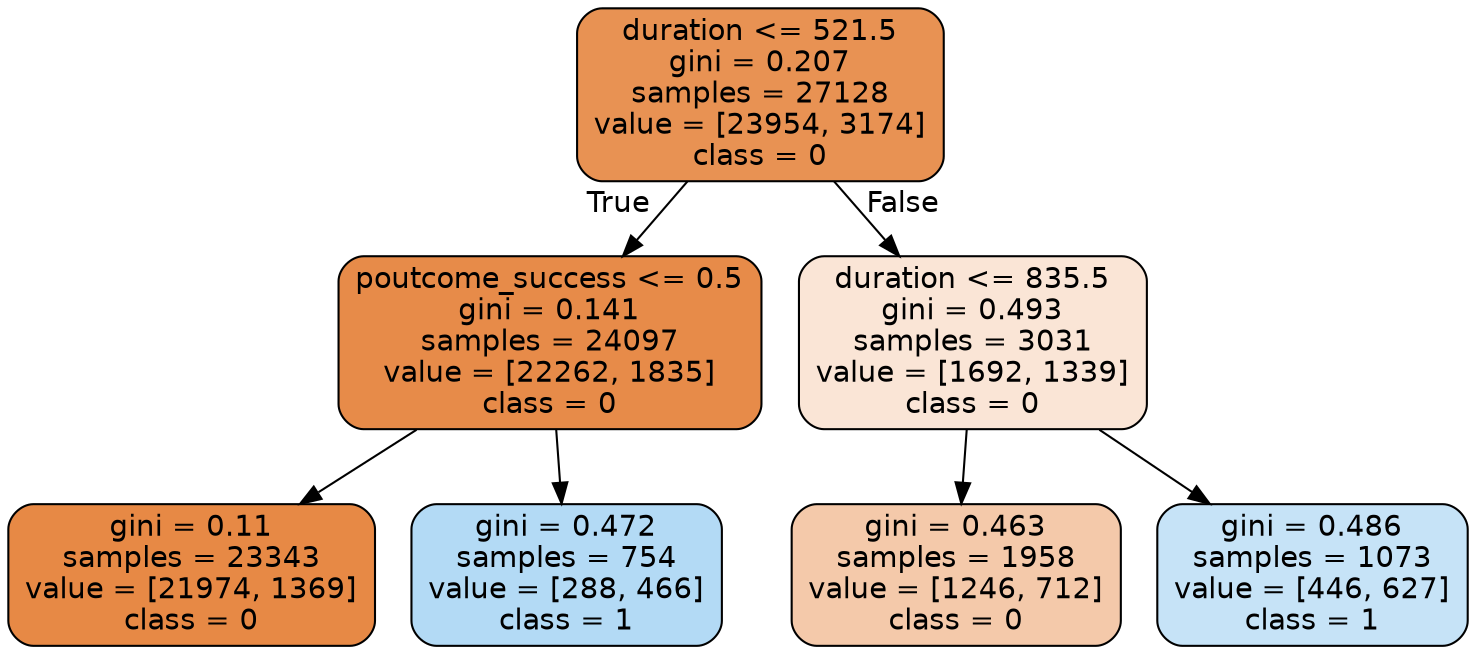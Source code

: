 digraph Tree {
node [shape=box, style="filled, rounded", color="black", fontname="helvetica"] ;
edge [fontname="helvetica"] ;
0 [label="duration <= 521.5\ngini = 0.207\nsamples = 27128\nvalue = [23954, 3174]\nclass = 0", fillcolor="#e89253"] ;
1 [label="poutcome_success <= 0.5\ngini = 0.141\nsamples = 24097\nvalue = [22262, 1835]\nclass = 0", fillcolor="#e78b49"] ;
0 -> 1 [labeldistance=2.5, labelangle=45, headlabel="True"] ;
2 [label="gini = 0.11\nsamples = 23343\nvalue = [21974, 1369]\nclass = 0", fillcolor="#e78945"] ;
1 -> 2 ;
3 [label="gini = 0.472\nsamples = 754\nvalue = [288, 466]\nclass = 1", fillcolor="#b3daf5"] ;
1 -> 3 ;
4 [label="duration <= 835.5\ngini = 0.493\nsamples = 3031\nvalue = [1692, 1339]\nclass = 0", fillcolor="#fae5d6"] ;
0 -> 4 [labeldistance=2.5, labelangle=-45, headlabel="False"] ;
5 [label="gini = 0.463\nsamples = 1958\nvalue = [1246, 712]\nclass = 0", fillcolor="#f4c9aa"] ;
4 -> 5 ;
6 [label="gini = 0.486\nsamples = 1073\nvalue = [446, 627]\nclass = 1", fillcolor="#c6e3f7"] ;
4 -> 6 ;
}